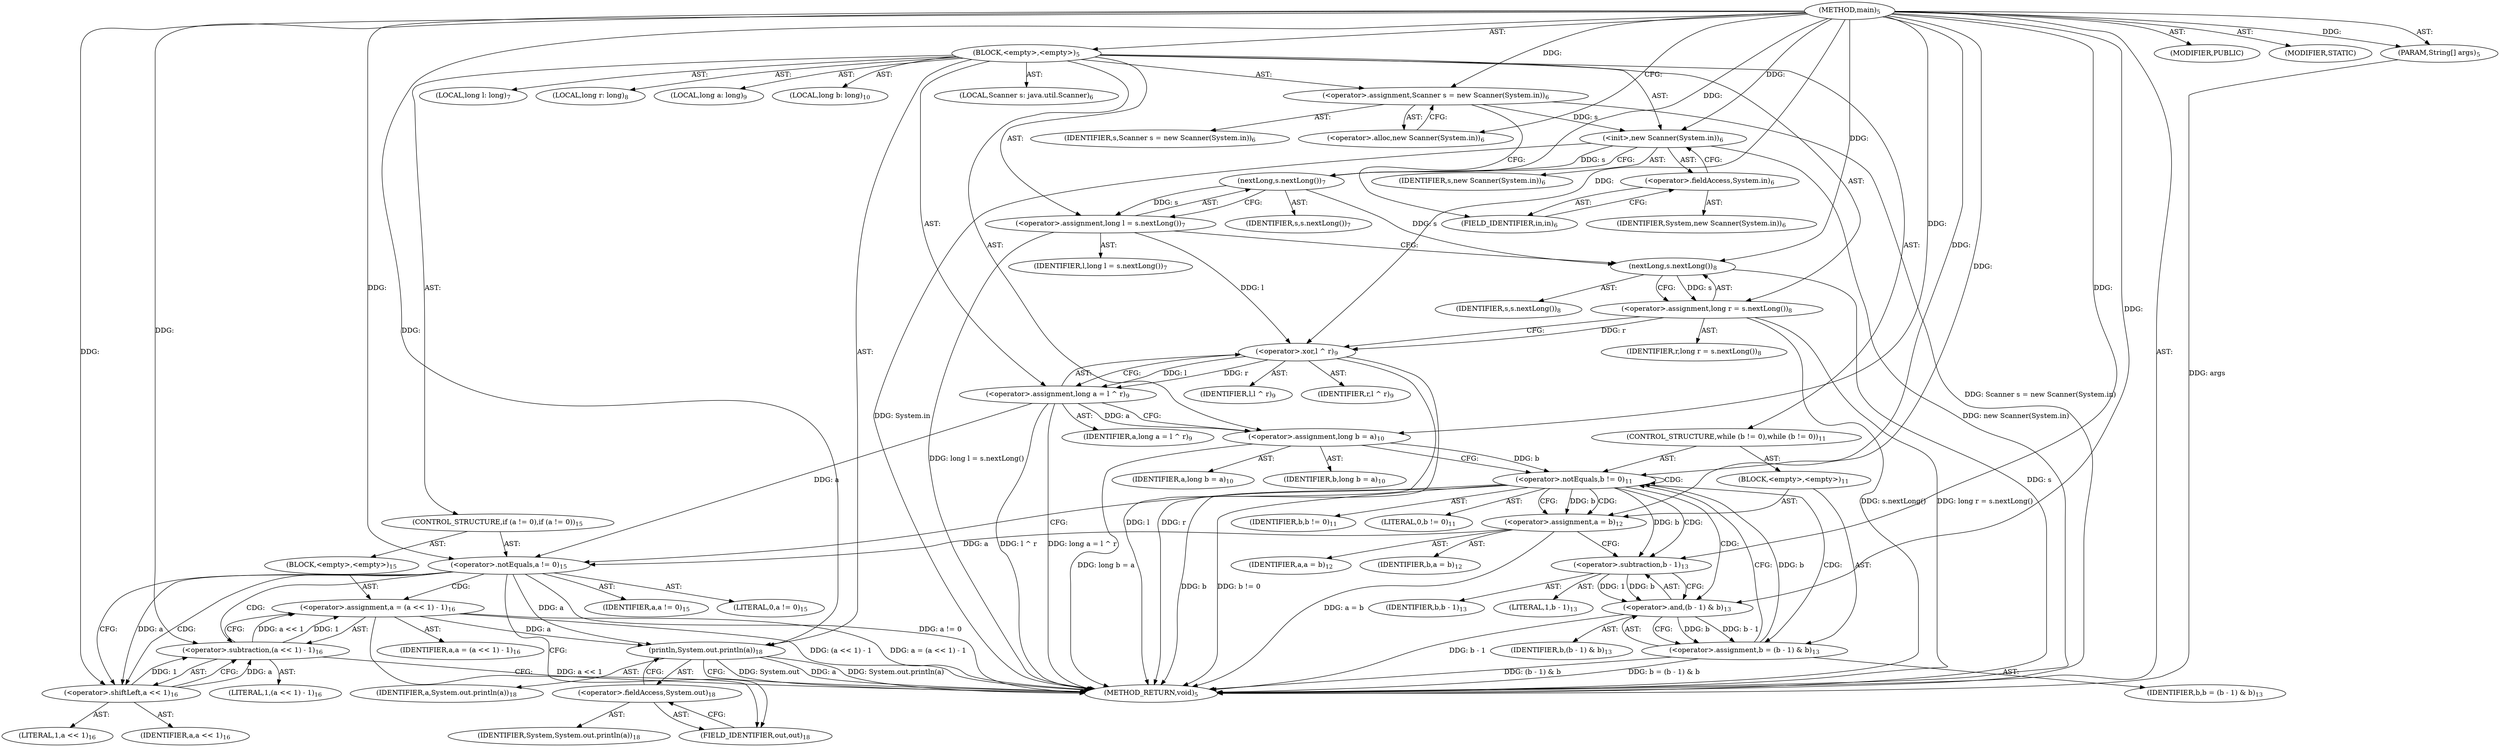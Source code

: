 digraph "main" {  
"19" [label = <(METHOD,main)<SUB>5</SUB>> ]
"20" [label = <(PARAM,String[] args)<SUB>5</SUB>> ]
"21" [label = <(BLOCK,&lt;empty&gt;,&lt;empty&gt;)<SUB>5</SUB>> ]
"4" [label = <(LOCAL,Scanner s: java.util.Scanner)<SUB>6</SUB>> ]
"22" [label = <(&lt;operator&gt;.assignment,Scanner s = new Scanner(System.in))<SUB>6</SUB>> ]
"23" [label = <(IDENTIFIER,s,Scanner s = new Scanner(System.in))<SUB>6</SUB>> ]
"24" [label = <(&lt;operator&gt;.alloc,new Scanner(System.in))<SUB>6</SUB>> ]
"25" [label = <(&lt;init&gt;,new Scanner(System.in))<SUB>6</SUB>> ]
"3" [label = <(IDENTIFIER,s,new Scanner(System.in))<SUB>6</SUB>> ]
"26" [label = <(&lt;operator&gt;.fieldAccess,System.in)<SUB>6</SUB>> ]
"27" [label = <(IDENTIFIER,System,new Scanner(System.in))<SUB>6</SUB>> ]
"28" [label = <(FIELD_IDENTIFIER,in,in)<SUB>6</SUB>> ]
"29" [label = <(LOCAL,long l: long)<SUB>7</SUB>> ]
"30" [label = <(&lt;operator&gt;.assignment,long l = s.nextLong())<SUB>7</SUB>> ]
"31" [label = <(IDENTIFIER,l,long l = s.nextLong())<SUB>7</SUB>> ]
"32" [label = <(nextLong,s.nextLong())<SUB>7</SUB>> ]
"33" [label = <(IDENTIFIER,s,s.nextLong())<SUB>7</SUB>> ]
"34" [label = <(LOCAL,long r: long)<SUB>8</SUB>> ]
"35" [label = <(&lt;operator&gt;.assignment,long r = s.nextLong())<SUB>8</SUB>> ]
"36" [label = <(IDENTIFIER,r,long r = s.nextLong())<SUB>8</SUB>> ]
"37" [label = <(nextLong,s.nextLong())<SUB>8</SUB>> ]
"38" [label = <(IDENTIFIER,s,s.nextLong())<SUB>8</SUB>> ]
"39" [label = <(LOCAL,long a: long)<SUB>9</SUB>> ]
"40" [label = <(&lt;operator&gt;.assignment,long a = l ^ r)<SUB>9</SUB>> ]
"41" [label = <(IDENTIFIER,a,long a = l ^ r)<SUB>9</SUB>> ]
"42" [label = <(&lt;operator&gt;.xor,l ^ r)<SUB>9</SUB>> ]
"43" [label = <(IDENTIFIER,l,l ^ r)<SUB>9</SUB>> ]
"44" [label = <(IDENTIFIER,r,l ^ r)<SUB>9</SUB>> ]
"45" [label = <(LOCAL,long b: long)<SUB>10</SUB>> ]
"46" [label = <(&lt;operator&gt;.assignment,long b = a)<SUB>10</SUB>> ]
"47" [label = <(IDENTIFIER,b,long b = a)<SUB>10</SUB>> ]
"48" [label = <(IDENTIFIER,a,long b = a)<SUB>10</SUB>> ]
"49" [label = <(CONTROL_STRUCTURE,while (b != 0),while (b != 0))<SUB>11</SUB>> ]
"50" [label = <(&lt;operator&gt;.notEquals,b != 0)<SUB>11</SUB>> ]
"51" [label = <(IDENTIFIER,b,b != 0)<SUB>11</SUB>> ]
"52" [label = <(LITERAL,0,b != 0)<SUB>11</SUB>> ]
"53" [label = <(BLOCK,&lt;empty&gt;,&lt;empty&gt;)<SUB>11</SUB>> ]
"54" [label = <(&lt;operator&gt;.assignment,a = b)<SUB>12</SUB>> ]
"55" [label = <(IDENTIFIER,a,a = b)<SUB>12</SUB>> ]
"56" [label = <(IDENTIFIER,b,a = b)<SUB>12</SUB>> ]
"57" [label = <(&lt;operator&gt;.assignment,b = (b - 1) &amp; b)<SUB>13</SUB>> ]
"58" [label = <(IDENTIFIER,b,b = (b - 1) &amp; b)<SUB>13</SUB>> ]
"59" [label = <(&lt;operator&gt;.and,(b - 1) &amp; b)<SUB>13</SUB>> ]
"60" [label = <(&lt;operator&gt;.subtraction,b - 1)<SUB>13</SUB>> ]
"61" [label = <(IDENTIFIER,b,b - 1)<SUB>13</SUB>> ]
"62" [label = <(LITERAL,1,b - 1)<SUB>13</SUB>> ]
"63" [label = <(IDENTIFIER,b,(b - 1) &amp; b)<SUB>13</SUB>> ]
"64" [label = <(CONTROL_STRUCTURE,if (a != 0),if (a != 0))<SUB>15</SUB>> ]
"65" [label = <(&lt;operator&gt;.notEquals,a != 0)<SUB>15</SUB>> ]
"66" [label = <(IDENTIFIER,a,a != 0)<SUB>15</SUB>> ]
"67" [label = <(LITERAL,0,a != 0)<SUB>15</SUB>> ]
"68" [label = <(BLOCK,&lt;empty&gt;,&lt;empty&gt;)<SUB>15</SUB>> ]
"69" [label = <(&lt;operator&gt;.assignment,a = (a &lt;&lt; 1) - 1)<SUB>16</SUB>> ]
"70" [label = <(IDENTIFIER,a,a = (a &lt;&lt; 1) - 1)<SUB>16</SUB>> ]
"71" [label = <(&lt;operator&gt;.subtraction,(a &lt;&lt; 1) - 1)<SUB>16</SUB>> ]
"72" [label = <(&lt;operator&gt;.shiftLeft,a &lt;&lt; 1)<SUB>16</SUB>> ]
"73" [label = <(IDENTIFIER,a,a &lt;&lt; 1)<SUB>16</SUB>> ]
"74" [label = <(LITERAL,1,a &lt;&lt; 1)<SUB>16</SUB>> ]
"75" [label = <(LITERAL,1,(a &lt;&lt; 1) - 1)<SUB>16</SUB>> ]
"76" [label = <(println,System.out.println(a))<SUB>18</SUB>> ]
"77" [label = <(&lt;operator&gt;.fieldAccess,System.out)<SUB>18</SUB>> ]
"78" [label = <(IDENTIFIER,System,System.out.println(a))<SUB>18</SUB>> ]
"79" [label = <(FIELD_IDENTIFIER,out,out)<SUB>18</SUB>> ]
"80" [label = <(IDENTIFIER,a,System.out.println(a))<SUB>18</SUB>> ]
"81" [label = <(MODIFIER,PUBLIC)> ]
"82" [label = <(MODIFIER,STATIC)> ]
"83" [label = <(METHOD_RETURN,void)<SUB>5</SUB>> ]
  "19" -> "20"  [ label = "AST: "] 
  "19" -> "21"  [ label = "AST: "] 
  "19" -> "81"  [ label = "AST: "] 
  "19" -> "82"  [ label = "AST: "] 
  "19" -> "83"  [ label = "AST: "] 
  "21" -> "4"  [ label = "AST: "] 
  "21" -> "22"  [ label = "AST: "] 
  "21" -> "25"  [ label = "AST: "] 
  "21" -> "29"  [ label = "AST: "] 
  "21" -> "30"  [ label = "AST: "] 
  "21" -> "34"  [ label = "AST: "] 
  "21" -> "35"  [ label = "AST: "] 
  "21" -> "39"  [ label = "AST: "] 
  "21" -> "40"  [ label = "AST: "] 
  "21" -> "45"  [ label = "AST: "] 
  "21" -> "46"  [ label = "AST: "] 
  "21" -> "49"  [ label = "AST: "] 
  "21" -> "64"  [ label = "AST: "] 
  "21" -> "76"  [ label = "AST: "] 
  "22" -> "23"  [ label = "AST: "] 
  "22" -> "24"  [ label = "AST: "] 
  "25" -> "3"  [ label = "AST: "] 
  "25" -> "26"  [ label = "AST: "] 
  "26" -> "27"  [ label = "AST: "] 
  "26" -> "28"  [ label = "AST: "] 
  "30" -> "31"  [ label = "AST: "] 
  "30" -> "32"  [ label = "AST: "] 
  "32" -> "33"  [ label = "AST: "] 
  "35" -> "36"  [ label = "AST: "] 
  "35" -> "37"  [ label = "AST: "] 
  "37" -> "38"  [ label = "AST: "] 
  "40" -> "41"  [ label = "AST: "] 
  "40" -> "42"  [ label = "AST: "] 
  "42" -> "43"  [ label = "AST: "] 
  "42" -> "44"  [ label = "AST: "] 
  "46" -> "47"  [ label = "AST: "] 
  "46" -> "48"  [ label = "AST: "] 
  "49" -> "50"  [ label = "AST: "] 
  "49" -> "53"  [ label = "AST: "] 
  "50" -> "51"  [ label = "AST: "] 
  "50" -> "52"  [ label = "AST: "] 
  "53" -> "54"  [ label = "AST: "] 
  "53" -> "57"  [ label = "AST: "] 
  "54" -> "55"  [ label = "AST: "] 
  "54" -> "56"  [ label = "AST: "] 
  "57" -> "58"  [ label = "AST: "] 
  "57" -> "59"  [ label = "AST: "] 
  "59" -> "60"  [ label = "AST: "] 
  "59" -> "63"  [ label = "AST: "] 
  "60" -> "61"  [ label = "AST: "] 
  "60" -> "62"  [ label = "AST: "] 
  "64" -> "65"  [ label = "AST: "] 
  "64" -> "68"  [ label = "AST: "] 
  "65" -> "66"  [ label = "AST: "] 
  "65" -> "67"  [ label = "AST: "] 
  "68" -> "69"  [ label = "AST: "] 
  "69" -> "70"  [ label = "AST: "] 
  "69" -> "71"  [ label = "AST: "] 
  "71" -> "72"  [ label = "AST: "] 
  "71" -> "75"  [ label = "AST: "] 
  "72" -> "73"  [ label = "AST: "] 
  "72" -> "74"  [ label = "AST: "] 
  "76" -> "77"  [ label = "AST: "] 
  "76" -> "80"  [ label = "AST: "] 
  "77" -> "78"  [ label = "AST: "] 
  "77" -> "79"  [ label = "AST: "] 
  "22" -> "28"  [ label = "CFG: "] 
  "25" -> "32"  [ label = "CFG: "] 
  "30" -> "37"  [ label = "CFG: "] 
  "35" -> "42"  [ label = "CFG: "] 
  "40" -> "46"  [ label = "CFG: "] 
  "46" -> "50"  [ label = "CFG: "] 
  "76" -> "83"  [ label = "CFG: "] 
  "24" -> "22"  [ label = "CFG: "] 
  "26" -> "25"  [ label = "CFG: "] 
  "32" -> "30"  [ label = "CFG: "] 
  "37" -> "35"  [ label = "CFG: "] 
  "42" -> "40"  [ label = "CFG: "] 
  "50" -> "54"  [ label = "CFG: "] 
  "50" -> "65"  [ label = "CFG: "] 
  "65" -> "72"  [ label = "CFG: "] 
  "65" -> "79"  [ label = "CFG: "] 
  "77" -> "76"  [ label = "CFG: "] 
  "28" -> "26"  [ label = "CFG: "] 
  "54" -> "60"  [ label = "CFG: "] 
  "57" -> "50"  [ label = "CFG: "] 
  "69" -> "79"  [ label = "CFG: "] 
  "79" -> "77"  [ label = "CFG: "] 
  "59" -> "57"  [ label = "CFG: "] 
  "71" -> "69"  [ label = "CFG: "] 
  "60" -> "59"  [ label = "CFG: "] 
  "72" -> "71"  [ label = "CFG: "] 
  "19" -> "24"  [ label = "CFG: "] 
  "20" -> "83"  [ label = "DDG: args"] 
  "22" -> "83"  [ label = "DDG: Scanner s = new Scanner(System.in)"] 
  "25" -> "83"  [ label = "DDG: System.in"] 
  "25" -> "83"  [ label = "DDG: new Scanner(System.in)"] 
  "30" -> "83"  [ label = "DDG: long l = s.nextLong()"] 
  "37" -> "83"  [ label = "DDG: s"] 
  "35" -> "83"  [ label = "DDG: s.nextLong()"] 
  "35" -> "83"  [ label = "DDG: long r = s.nextLong()"] 
  "42" -> "83"  [ label = "DDG: l"] 
  "42" -> "83"  [ label = "DDG: r"] 
  "40" -> "83"  [ label = "DDG: l ^ r"] 
  "40" -> "83"  [ label = "DDG: long a = l ^ r"] 
  "46" -> "83"  [ label = "DDG: long b = a"] 
  "50" -> "83"  [ label = "DDG: b"] 
  "50" -> "83"  [ label = "DDG: b != 0"] 
  "65" -> "83"  [ label = "DDG: a != 0"] 
  "71" -> "83"  [ label = "DDG: a &lt;&lt; 1"] 
  "69" -> "83"  [ label = "DDG: (a &lt;&lt; 1) - 1"] 
  "69" -> "83"  [ label = "DDG: a = (a &lt;&lt; 1) - 1"] 
  "76" -> "83"  [ label = "DDG: System.out"] 
  "76" -> "83"  [ label = "DDG: a"] 
  "76" -> "83"  [ label = "DDG: System.out.println(a)"] 
  "54" -> "83"  [ label = "DDG: a = b"] 
  "59" -> "83"  [ label = "DDG: b - 1"] 
  "57" -> "83"  [ label = "DDG: (b - 1) &amp; b"] 
  "57" -> "83"  [ label = "DDG: b = (b - 1) &amp; b"] 
  "19" -> "20"  [ label = "DDG: "] 
  "19" -> "22"  [ label = "DDG: "] 
  "32" -> "30"  [ label = "DDG: s"] 
  "37" -> "35"  [ label = "DDG: s"] 
  "42" -> "40"  [ label = "DDG: l"] 
  "42" -> "40"  [ label = "DDG: r"] 
  "40" -> "46"  [ label = "DDG: a"] 
  "19" -> "46"  [ label = "DDG: "] 
  "22" -> "25"  [ label = "DDG: s"] 
  "19" -> "25"  [ label = "DDG: "] 
  "65" -> "76"  [ label = "DDG: a"] 
  "69" -> "76"  [ label = "DDG: a"] 
  "19" -> "76"  [ label = "DDG: "] 
  "25" -> "32"  [ label = "DDG: s"] 
  "19" -> "32"  [ label = "DDG: "] 
  "32" -> "37"  [ label = "DDG: s"] 
  "19" -> "37"  [ label = "DDG: "] 
  "30" -> "42"  [ label = "DDG: l"] 
  "19" -> "42"  [ label = "DDG: "] 
  "35" -> "42"  [ label = "DDG: r"] 
  "46" -> "50"  [ label = "DDG: b"] 
  "57" -> "50"  [ label = "DDG: b"] 
  "19" -> "50"  [ label = "DDG: "] 
  "50" -> "54"  [ label = "DDG: b"] 
  "19" -> "54"  [ label = "DDG: "] 
  "59" -> "57"  [ label = "DDG: b - 1"] 
  "59" -> "57"  [ label = "DDG: b"] 
  "54" -> "65"  [ label = "DDG: a"] 
  "19" -> "65"  [ label = "DDG: "] 
  "40" -> "65"  [ label = "DDG: a"] 
  "71" -> "69"  [ label = "DDG: a &lt;&lt; 1"] 
  "71" -> "69"  [ label = "DDG: 1"] 
  "60" -> "59"  [ label = "DDG: b"] 
  "60" -> "59"  [ label = "DDG: 1"] 
  "19" -> "59"  [ label = "DDG: "] 
  "72" -> "71"  [ label = "DDG: a"] 
  "72" -> "71"  [ label = "DDG: 1"] 
  "19" -> "71"  [ label = "DDG: "] 
  "19" -> "60"  [ label = "DDG: "] 
  "50" -> "60"  [ label = "DDG: b"] 
  "65" -> "72"  [ label = "DDG: a"] 
  "19" -> "72"  [ label = "DDG: "] 
  "50" -> "60"  [ label = "CDG: "] 
  "50" -> "50"  [ label = "CDG: "] 
  "50" -> "59"  [ label = "CDG: "] 
  "50" -> "57"  [ label = "CDG: "] 
  "50" -> "54"  [ label = "CDG: "] 
  "65" -> "71"  [ label = "CDG: "] 
  "65" -> "72"  [ label = "CDG: "] 
  "65" -> "69"  [ label = "CDG: "] 
}
